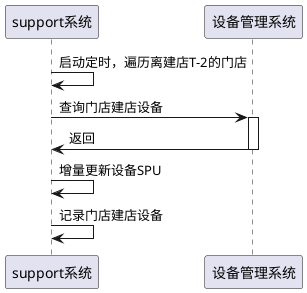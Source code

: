 
@startuml

participant support系统 as support
participant 设备管理系统 as dm


support -> support : 启动定时，遍历离建店T-2的门店

    support -> dm: 查询门店建店设备
        activate dm
        dm -> support: 返回
        deactivate dm

support -> support : 增量更新设备SPU

support -> support : 记录门店建店设备


@enduml